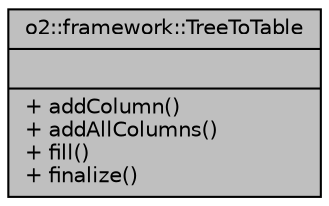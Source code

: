 digraph "o2::framework::TreeToTable"
{
 // INTERACTIVE_SVG=YES
  bgcolor="transparent";
  edge [fontname="Helvetica",fontsize="10",labelfontname="Helvetica",labelfontsize="10"];
  node [fontname="Helvetica",fontsize="10",shape=record];
  Node1 [label="{o2::framework::TreeToTable\n||+ addColumn()\l+ addAllColumns()\l+ fill()\l+ finalize()\l}",height=0.2,width=0.4,color="black", fillcolor="grey75", style="filled", fontcolor="black"];
}
